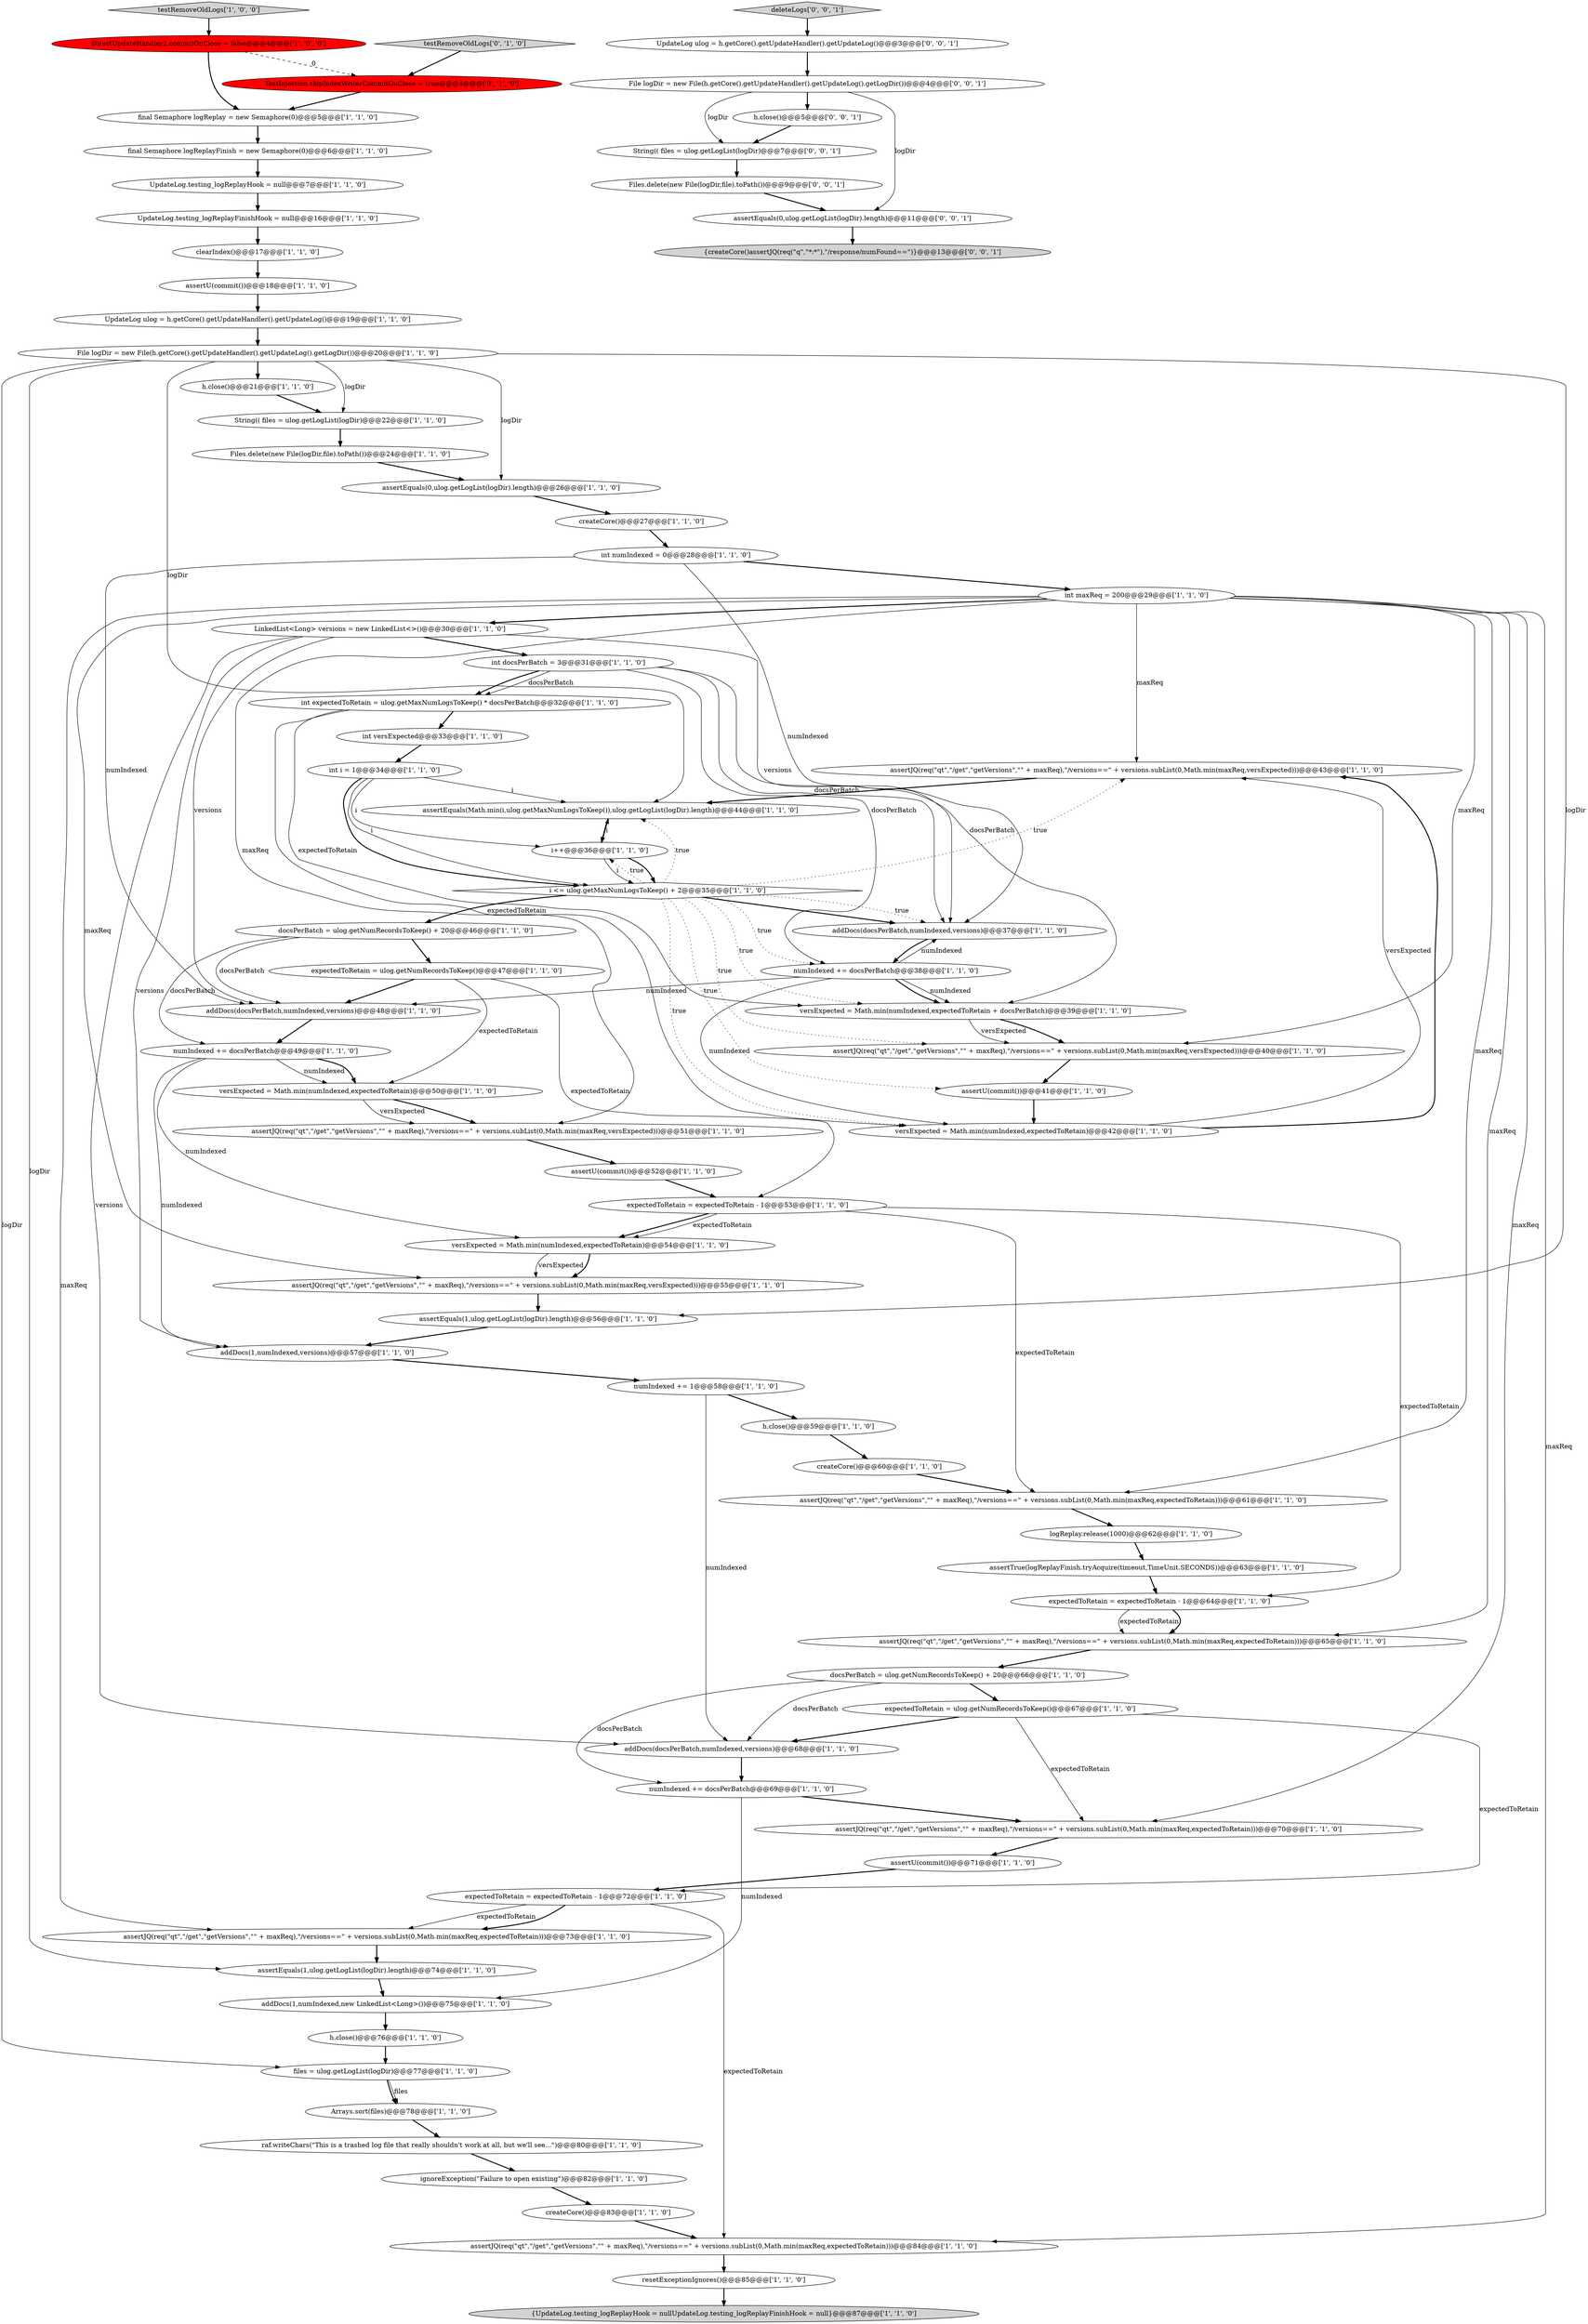 digraph {
32 [style = filled, label = "assertJQ(req(\"qt\",\"/get\",\"getVersions\",\"\" + maxReq),\"/versions==\" + versions.subList(0,Math.min(maxReq,expectedToRetain)))@@@70@@@['1', '1', '0']", fillcolor = white, shape = ellipse image = "AAA0AAABBB1BBB"];
72 [style = filled, label = "testRemoveOldLogs['0', '1', '0']", fillcolor = lightgray, shape = diamond image = "AAA0AAABBB2BBB"];
24 [style = filled, label = "docsPerBatch = ulog.getNumRecordsToKeep() + 20@@@66@@@['1', '1', '0']", fillcolor = white, shape = ellipse image = "AAA0AAABBB1BBB"];
3 [style = filled, label = "raf.writeChars(\"This is a trashed log file that really shouldn't work at all, but we'll see...\")@@@80@@@['1', '1', '0']", fillcolor = white, shape = ellipse image = "AAA0AAABBB1BBB"];
22 [style = filled, label = "assertJQ(req(\"qt\",\"/get\",\"getVersions\",\"\" + maxReq),\"/versions==\" + versions.subList(0,Math.min(maxReq,expectedToRetain)))@@@65@@@['1', '1', '0']", fillcolor = white, shape = ellipse image = "AAA0AAABBB1BBB"];
38 [style = filled, label = "assertJQ(req(\"qt\",\"/get\",\"getVersions\",\"\" + maxReq),\"/versions==\" + versions.subList(0,Math.min(maxReq,versExpected)))@@@51@@@['1', '1', '0']", fillcolor = white, shape = ellipse image = "AAA0AAABBB1BBB"];
54 [style = filled, label = "h.close()@@@59@@@['1', '1', '0']", fillcolor = white, shape = ellipse image = "AAA0AAABBB1BBB"];
67 [style = filled, label = "expectedToRetain = expectedToRetain - 1@@@72@@@['1', '1', '0']", fillcolor = white, shape = ellipse image = "AAA0AAABBB1BBB"];
14 [style = filled, label = "Files.delete(new File(logDir,file).toPath())@@@24@@@['1', '1', '0']", fillcolor = white, shape = ellipse image = "AAA0AAABBB1BBB"];
23 [style = filled, label = "UpdateLog.testing_logReplayFinishHook = null@@@16@@@['1', '1', '0']", fillcolor = white, shape = ellipse image = "AAA0AAABBB1BBB"];
42 [style = filled, label = "assertU(commit())@@@71@@@['1', '1', '0']", fillcolor = white, shape = ellipse image = "AAA0AAABBB1BBB"];
17 [style = filled, label = "{UpdateLog.testing_logReplayHook = nullUpdateLog.testing_logReplayFinishHook = null}@@@87@@@['1', '1', '0']", fillcolor = lightgray, shape = ellipse image = "AAA0AAABBB1BBB"];
47 [style = filled, label = "createCore()@@@27@@@['1', '1', '0']", fillcolor = white, shape = ellipse image = "AAA0AAABBB1BBB"];
63 [style = filled, label = "assertEquals(Math.min(i,ulog.getMaxNumLogsToKeep()),ulog.getLogList(logDir).length)@@@44@@@['1', '1', '0']", fillcolor = white, shape = ellipse image = "AAA0AAABBB1BBB"];
33 [style = filled, label = "resetExceptionIgnores()@@@85@@@['1', '1', '0']", fillcolor = white, shape = ellipse image = "AAA0AAABBB1BBB"];
65 [style = filled, label = "Arrays.sort(files)@@@78@@@['1', '1', '0']", fillcolor = white, shape = ellipse image = "AAA0AAABBB1BBB"];
76 [style = filled, label = "String(( files = ulog.getLogList(logDir)@@@7@@@['0', '0', '1']", fillcolor = white, shape = ellipse image = "AAA0AAABBB3BBB"];
26 [style = filled, label = "addDocs(1,numIndexed,new LinkedList<Long>())@@@75@@@['1', '1', '0']", fillcolor = white, shape = ellipse image = "AAA0AAABBB1BBB"];
64 [style = filled, label = "expectedToRetain = ulog.getNumRecordsToKeep()@@@67@@@['1', '1', '0']", fillcolor = white, shape = ellipse image = "AAA0AAABBB1BBB"];
2 [style = filled, label = "assertEquals(1,ulog.getLogList(logDir).length)@@@74@@@['1', '1', '0']", fillcolor = white, shape = ellipse image = "AAA0AAABBB1BBB"];
35 [style = filled, label = "logReplay.release(1000)@@@62@@@['1', '1', '0']", fillcolor = white, shape = ellipse image = "AAA0AAABBB1BBB"];
43 [style = filled, label = "DirectUpdateHandler2.commitOnClose = false@@@4@@@['1', '0', '0']", fillcolor = red, shape = ellipse image = "AAA1AAABBB1BBB"];
56 [style = filled, label = "versExpected = Math.min(numIndexed,expectedToRetain + docsPerBatch)@@@39@@@['1', '1', '0']", fillcolor = white, shape = ellipse image = "AAA0AAABBB1BBB"];
21 [style = filled, label = "numIndexed += docsPerBatch@@@49@@@['1', '1', '0']", fillcolor = white, shape = ellipse image = "AAA0AAABBB1BBB"];
8 [style = filled, label = "assertEquals(1,ulog.getLogList(logDir).length)@@@56@@@['1', '1', '0']", fillcolor = white, shape = ellipse image = "AAA0AAABBB1BBB"];
51 [style = filled, label = "numIndexed += 1@@@58@@@['1', '1', '0']", fillcolor = white, shape = ellipse image = "AAA0AAABBB1BBB"];
45 [style = filled, label = "h.close()@@@76@@@['1', '1', '0']", fillcolor = white, shape = ellipse image = "AAA0AAABBB1BBB"];
61 [style = filled, label = "createCore()@@@60@@@['1', '1', '0']", fillcolor = white, shape = ellipse image = "AAA0AAABBB1BBB"];
68 [style = filled, label = "File logDir = new File(h.getCore().getUpdateHandler().getUpdateLog().getLogDir())@@@20@@@['1', '1', '0']", fillcolor = white, shape = ellipse image = "AAA0AAABBB1BBB"];
41 [style = filled, label = "final Semaphore logReplay = new Semaphore(0)@@@5@@@['1', '1', '0']", fillcolor = white, shape = ellipse image = "AAA0AAABBB1BBB"];
36 [style = filled, label = "h.close()@@@21@@@['1', '1', '0']", fillcolor = white, shape = ellipse image = "AAA0AAABBB1BBB"];
10 [style = filled, label = "assertU(commit())@@@18@@@['1', '1', '0']", fillcolor = white, shape = ellipse image = "AAA0AAABBB1BBB"];
20 [style = filled, label = "int docsPerBatch = 3@@@31@@@['1', '1', '0']", fillcolor = white, shape = ellipse image = "AAA0AAABBB1BBB"];
29 [style = filled, label = "int numIndexed = 0@@@28@@@['1', '1', '0']", fillcolor = white, shape = ellipse image = "AAA0AAABBB1BBB"];
7 [style = filled, label = "int maxReq = 200@@@29@@@['1', '1', '0']", fillcolor = white, shape = ellipse image = "AAA0AAABBB1BBB"];
59 [style = filled, label = "createCore()@@@83@@@['1', '1', '0']", fillcolor = white, shape = ellipse image = "AAA0AAABBB1BBB"];
60 [style = filled, label = "versExpected = Math.min(numIndexed,expectedToRetain)@@@54@@@['1', '1', '0']", fillcolor = white, shape = ellipse image = "AAA0AAABBB1BBB"];
46 [style = filled, label = "addDocs(1,numIndexed,versions)@@@57@@@['1', '1', '0']", fillcolor = white, shape = ellipse image = "AAA0AAABBB1BBB"];
27 [style = filled, label = "String(( files = ulog.getLogList(logDir)@@@22@@@['1', '1', '0']", fillcolor = white, shape = ellipse image = "AAA0AAABBB1BBB"];
62 [style = filled, label = "assertJQ(req(\"qt\",\"/get\",\"getVersions\",\"\" + maxReq),\"/versions==\" + versions.subList(0,Math.min(maxReq,versExpected)))@@@43@@@['1', '1', '0']", fillcolor = white, shape = ellipse image = "AAA0AAABBB1BBB"];
34 [style = filled, label = "assertU(commit())@@@41@@@['1', '1', '0']", fillcolor = white, shape = ellipse image = "AAA0AAABBB1BBB"];
40 [style = filled, label = "numIndexed += docsPerBatch@@@38@@@['1', '1', '0']", fillcolor = white, shape = ellipse image = "AAA0AAABBB1BBB"];
70 [style = filled, label = "int versExpected@@@33@@@['1', '1', '0']", fillcolor = white, shape = ellipse image = "AAA0AAABBB1BBB"];
1 [style = filled, label = "versExpected = Math.min(numIndexed,expectedToRetain)@@@42@@@['1', '1', '0']", fillcolor = white, shape = ellipse image = "AAA0AAABBB1BBB"];
0 [style = filled, label = "expectedToRetain = expectedToRetain - 1@@@64@@@['1', '1', '0']", fillcolor = white, shape = ellipse image = "AAA0AAABBB1BBB"];
73 [style = filled, label = "{createCore()assertJQ(req(\"q\",\"*:*\"),\"/response/numFound==\")}@@@13@@@['0', '0', '1']", fillcolor = lightgray, shape = ellipse image = "AAA0AAABBB3BBB"];
6 [style = filled, label = "docsPerBatch = ulog.getNumRecordsToKeep() + 20@@@46@@@['1', '1', '0']", fillcolor = white, shape = ellipse image = "AAA0AAABBB1BBB"];
31 [style = filled, label = "assertJQ(req(\"qt\",\"/get\",\"getVersions\",\"\" + maxReq),\"/versions==\" + versions.subList(0,Math.min(maxReq,expectedToRetain)))@@@61@@@['1', '1', '0']", fillcolor = white, shape = ellipse image = "AAA0AAABBB1BBB"];
52 [style = filled, label = "testRemoveOldLogs['1', '0', '0']", fillcolor = lightgray, shape = diamond image = "AAA0AAABBB1BBB"];
18 [style = filled, label = "ignoreException(\"Failure to open existing\")@@@82@@@['1', '1', '0']", fillcolor = white, shape = ellipse image = "AAA0AAABBB1BBB"];
28 [style = filled, label = "files = ulog.getLogList(logDir)@@@77@@@['1', '1', '0']", fillcolor = white, shape = ellipse image = "AAA0AAABBB1BBB"];
78 [style = filled, label = "h.close()@@@5@@@['0', '0', '1']", fillcolor = white, shape = ellipse image = "AAA0AAABBB3BBB"];
4 [style = filled, label = "LinkedList<Long> versions = new LinkedList<>()@@@30@@@['1', '1', '0']", fillcolor = white, shape = ellipse image = "AAA0AAABBB1BBB"];
74 [style = filled, label = "File logDir = new File(h.getCore().getUpdateHandler().getUpdateLog().getLogDir())@@@4@@@['0', '0', '1']", fillcolor = white, shape = ellipse image = "AAA0AAABBB3BBB"];
69 [style = filled, label = "numIndexed += docsPerBatch@@@69@@@['1', '1', '0']", fillcolor = white, shape = ellipse image = "AAA0AAABBB1BBB"];
9 [style = filled, label = "assertEquals(0,ulog.getLogList(logDir).length)@@@26@@@['1', '1', '0']", fillcolor = white, shape = ellipse image = "AAA0AAABBB1BBB"];
39 [style = filled, label = "int expectedToRetain = ulog.getMaxNumLogsToKeep() * docsPerBatch@@@32@@@['1', '1', '0']", fillcolor = white, shape = ellipse image = "AAA0AAABBB1BBB"];
16 [style = filled, label = "assertU(commit())@@@52@@@['1', '1', '0']", fillcolor = white, shape = ellipse image = "AAA0AAABBB1BBB"];
44 [style = filled, label = "final Semaphore logReplayFinish = new Semaphore(0)@@@6@@@['1', '1', '0']", fillcolor = white, shape = ellipse image = "AAA0AAABBB1BBB"];
48 [style = filled, label = "int i = 1@@@34@@@['1', '1', '0']", fillcolor = white, shape = ellipse image = "AAA0AAABBB1BBB"];
11 [style = filled, label = "UpdateLog ulog = h.getCore().getUpdateHandler().getUpdateLog()@@@19@@@['1', '1', '0']", fillcolor = white, shape = ellipse image = "AAA0AAABBB1BBB"];
15 [style = filled, label = "assertJQ(req(\"qt\",\"/get\",\"getVersions\",\"\" + maxReq),\"/versions==\" + versions.subList(0,Math.min(maxReq,versExpected)))@@@40@@@['1', '1', '0']", fillcolor = white, shape = ellipse image = "AAA0AAABBB1BBB"];
50 [style = filled, label = "expectedToRetain = ulog.getNumRecordsToKeep()@@@47@@@['1', '1', '0']", fillcolor = white, shape = ellipse image = "AAA0AAABBB1BBB"];
25 [style = filled, label = "addDocs(docsPerBatch,numIndexed,versions)@@@48@@@['1', '1', '0']", fillcolor = white, shape = ellipse image = "AAA0AAABBB1BBB"];
77 [style = filled, label = "deleteLogs['0', '0', '1']", fillcolor = lightgray, shape = diamond image = "AAA0AAABBB3BBB"];
79 [style = filled, label = "UpdateLog ulog = h.getCore().getUpdateHandler().getUpdateLog()@@@3@@@['0', '0', '1']", fillcolor = white, shape = ellipse image = "AAA0AAABBB3BBB"];
75 [style = filled, label = "assertEquals(0,ulog.getLogList(logDir).length)@@@11@@@['0', '0', '1']", fillcolor = white, shape = ellipse image = "AAA0AAABBB3BBB"];
12 [style = filled, label = "versExpected = Math.min(numIndexed,expectedToRetain)@@@50@@@['1', '1', '0']", fillcolor = white, shape = ellipse image = "AAA0AAABBB1BBB"];
66 [style = filled, label = "assertJQ(req(\"qt\",\"/get\",\"getVersions\",\"\" + maxReq),\"/versions==\" + versions.subList(0,Math.min(maxReq,expectedToRetain)))@@@73@@@['1', '1', '0']", fillcolor = white, shape = ellipse image = "AAA0AAABBB1BBB"];
57 [style = filled, label = "i++@@@36@@@['1', '1', '0']", fillcolor = white, shape = ellipse image = "AAA0AAABBB1BBB"];
58 [style = filled, label = "assertJQ(req(\"qt\",\"/get\",\"getVersions\",\"\" + maxReq),\"/versions==\" + versions.subList(0,Math.min(maxReq,versExpected)))@@@55@@@['1', '1', '0']", fillcolor = white, shape = ellipse image = "AAA0AAABBB1BBB"];
19 [style = filled, label = "clearIndex()@@@17@@@['1', '1', '0']", fillcolor = white, shape = ellipse image = "AAA0AAABBB1BBB"];
37 [style = filled, label = "expectedToRetain = expectedToRetain - 1@@@53@@@['1', '1', '0']", fillcolor = white, shape = ellipse image = "AAA0AAABBB1BBB"];
53 [style = filled, label = "i <= ulog.getMaxNumLogsToKeep() + 2@@@35@@@['1', '1', '0']", fillcolor = white, shape = diamond image = "AAA0AAABBB1BBB"];
49 [style = filled, label = "assertJQ(req(\"qt\",\"/get\",\"getVersions\",\"\" + maxReq),\"/versions==\" + versions.subList(0,Math.min(maxReq,expectedToRetain)))@@@84@@@['1', '1', '0']", fillcolor = white, shape = ellipse image = "AAA0AAABBB1BBB"];
55 [style = filled, label = "UpdateLog.testing_logReplayHook = null@@@7@@@['1', '1', '0']", fillcolor = white, shape = ellipse image = "AAA0AAABBB1BBB"];
80 [style = filled, label = "Files.delete(new File(logDir,file).toPath())@@@9@@@['0', '0', '1']", fillcolor = white, shape = ellipse image = "AAA0AAABBB3BBB"];
71 [style = filled, label = "TestInjection.skipIndexWriterCommitOnClose = true@@@4@@@['0', '1', '0']", fillcolor = red, shape = ellipse image = "AAA1AAABBB2BBB"];
30 [style = filled, label = "addDocs(docsPerBatch,numIndexed,versions)@@@68@@@['1', '1', '0']", fillcolor = white, shape = ellipse image = "AAA0AAABBB1BBB"];
13 [style = filled, label = "assertTrue(logReplayFinish.tryAcquire(timeout,TimeUnit.SECONDS))@@@63@@@['1', '1', '0']", fillcolor = white, shape = ellipse image = "AAA0AAABBB1BBB"];
5 [style = filled, label = "addDocs(docsPerBatch,numIndexed,versions)@@@37@@@['1', '1', '0']", fillcolor = white, shape = ellipse image = "AAA0AAABBB1BBB"];
29->25 [style = solid, label="numIndexed"];
7->62 [style = solid, label="maxReq"];
24->30 [style = solid, label="docsPerBatch"];
16->37 [style = bold, label=""];
2->26 [style = bold, label=""];
59->49 [style = bold, label=""];
74->76 [style = solid, label="logDir"];
37->0 [style = solid, label="expectedToRetain"];
40->5 [style = solid, label="numIndexed"];
7->22 [style = solid, label="maxReq"];
56->15 [style = bold, label=""];
20->56 [style = solid, label="docsPerBatch"];
53->57 [style = dotted, label="true"];
48->53 [style = solid, label="i"];
64->32 [style = solid, label="expectedToRetain"];
3->18 [style = bold, label=""];
46->51 [style = bold, label=""];
24->64 [style = bold, label=""];
12->38 [style = bold, label=""];
55->23 [style = bold, label=""];
31->35 [style = bold, label=""];
37->60 [style = bold, label=""];
53->15 [style = dotted, label="true"];
9->47 [style = bold, label=""];
14->9 [style = bold, label=""];
42->67 [style = bold, label=""];
28->65 [style = bold, label=""];
67->66 [style = solid, label="expectedToRetain"];
53->34 [style = dotted, label="true"];
20->5 [style = solid, label="docsPerBatch"];
25->21 [style = bold, label=""];
40->56 [style = solid, label="numIndexed"];
4->5 [style = solid, label="versions"];
10->11 [style = bold, label=""];
30->69 [style = bold, label=""];
60->58 [style = solid, label="versExpected"];
15->34 [style = bold, label=""];
74->78 [style = bold, label=""];
51->54 [style = bold, label=""];
68->8 [style = solid, label="logDir"];
71->41 [style = bold, label=""];
50->37 [style = solid, label="expectedToRetain"];
76->80 [style = bold, label=""];
37->60 [style = solid, label="expectedToRetain"];
74->75 [style = solid, label="logDir"];
68->2 [style = solid, label="logDir"];
40->25 [style = solid, label="numIndexed"];
40->1 [style = solid, label="numIndexed"];
44->55 [style = bold, label=""];
66->2 [style = bold, label=""];
7->58 [style = solid, label="maxReq"];
20->40 [style = solid, label="docsPerBatch"];
72->71 [style = bold, label=""];
68->27 [style = solid, label="logDir"];
4->46 [style = solid, label="versions"];
21->12 [style = solid, label="numIndexed"];
20->39 [style = bold, label=""];
54->61 [style = bold, label=""];
32->42 [style = bold, label=""];
51->30 [style = solid, label="numIndexed"];
1->62 [style = bold, label=""];
43->71 [style = dashed, label="0"];
57->53 [style = bold, label=""];
13->0 [style = bold, label=""];
20->39 [style = solid, label="docsPerBatch"];
29->5 [style = solid, label="numIndexed"];
68->36 [style = bold, label=""];
67->49 [style = solid, label="expectedToRetain"];
67->66 [style = bold, label=""];
53->62 [style = dotted, label="true"];
27->14 [style = bold, label=""];
4->30 [style = solid, label="versions"];
40->56 [style = bold, label=""];
58->8 [style = bold, label=""];
38->16 [style = bold, label=""];
63->57 [style = bold, label=""];
0->22 [style = solid, label="expectedToRetain"];
4->25 [style = solid, label="versions"];
19->10 [style = bold, label=""];
18->59 [style = bold, label=""];
53->5 [style = dotted, label="true"];
7->4 [style = bold, label=""];
53->63 [style = dotted, label="true"];
7->31 [style = solid, label="maxReq"];
68->28 [style = solid, label="logDir"];
57->53 [style = solid, label="i"];
21->12 [style = bold, label=""];
21->46 [style = solid, label="numIndexed"];
47->29 [style = bold, label=""];
60->58 [style = bold, label=""];
52->43 [style = bold, label=""];
7->38 [style = solid, label="maxReq"];
28->65 [style = solid, label="files"];
7->32 [style = solid, label="maxReq"];
24->69 [style = solid, label="docsPerBatch"];
53->56 [style = dotted, label="true"];
53->40 [style = dotted, label="true"];
23->19 [style = bold, label=""];
4->20 [style = bold, label=""];
75->73 [style = bold, label=""];
43->41 [style = bold, label=""];
64->30 [style = bold, label=""];
5->40 [style = bold, label=""];
7->15 [style = solid, label="maxReq"];
21->60 [style = solid, label="numIndexed"];
69->32 [style = bold, label=""];
33->17 [style = bold, label=""];
56->15 [style = solid, label="versExpected"];
80->75 [style = bold, label=""];
65->3 [style = bold, label=""];
7->66 [style = solid, label="maxReq"];
39->56 [style = solid, label="expectedToRetain"];
53->5 [style = bold, label=""];
34->1 [style = bold, label=""];
61->31 [style = bold, label=""];
11->68 [style = bold, label=""];
62->63 [style = bold, label=""];
12->38 [style = solid, label="versExpected"];
64->67 [style = solid, label="expectedToRetain"];
48->53 [style = bold, label=""];
45->28 [style = bold, label=""];
53->1 [style = dotted, label="true"];
39->70 [style = bold, label=""];
77->79 [style = bold, label=""];
50->25 [style = bold, label=""];
50->12 [style = solid, label="expectedToRetain"];
70->48 [style = bold, label=""];
68->63 [style = solid, label="logDir"];
8->46 [style = bold, label=""];
68->9 [style = solid, label="logDir"];
57->63 [style = solid, label="i"];
36->27 [style = bold, label=""];
48->57 [style = solid, label="i"];
39->1 [style = solid, label="expectedToRetain"];
0->22 [style = bold, label=""];
6->50 [style = bold, label=""];
53->6 [style = bold, label=""];
49->33 [style = bold, label=""];
48->63 [style = solid, label="i"];
79->74 [style = bold, label=""];
37->31 [style = solid, label="expectedToRetain"];
29->7 [style = bold, label=""];
26->45 [style = bold, label=""];
6->25 [style = solid, label="docsPerBatch"];
78->76 [style = bold, label=""];
22->24 [style = bold, label=""];
69->26 [style = solid, label="numIndexed"];
35->13 [style = bold, label=""];
7->49 [style = solid, label="maxReq"];
41->44 [style = bold, label=""];
6->21 [style = solid, label="docsPerBatch"];
1->62 [style = solid, label="versExpected"];
}
